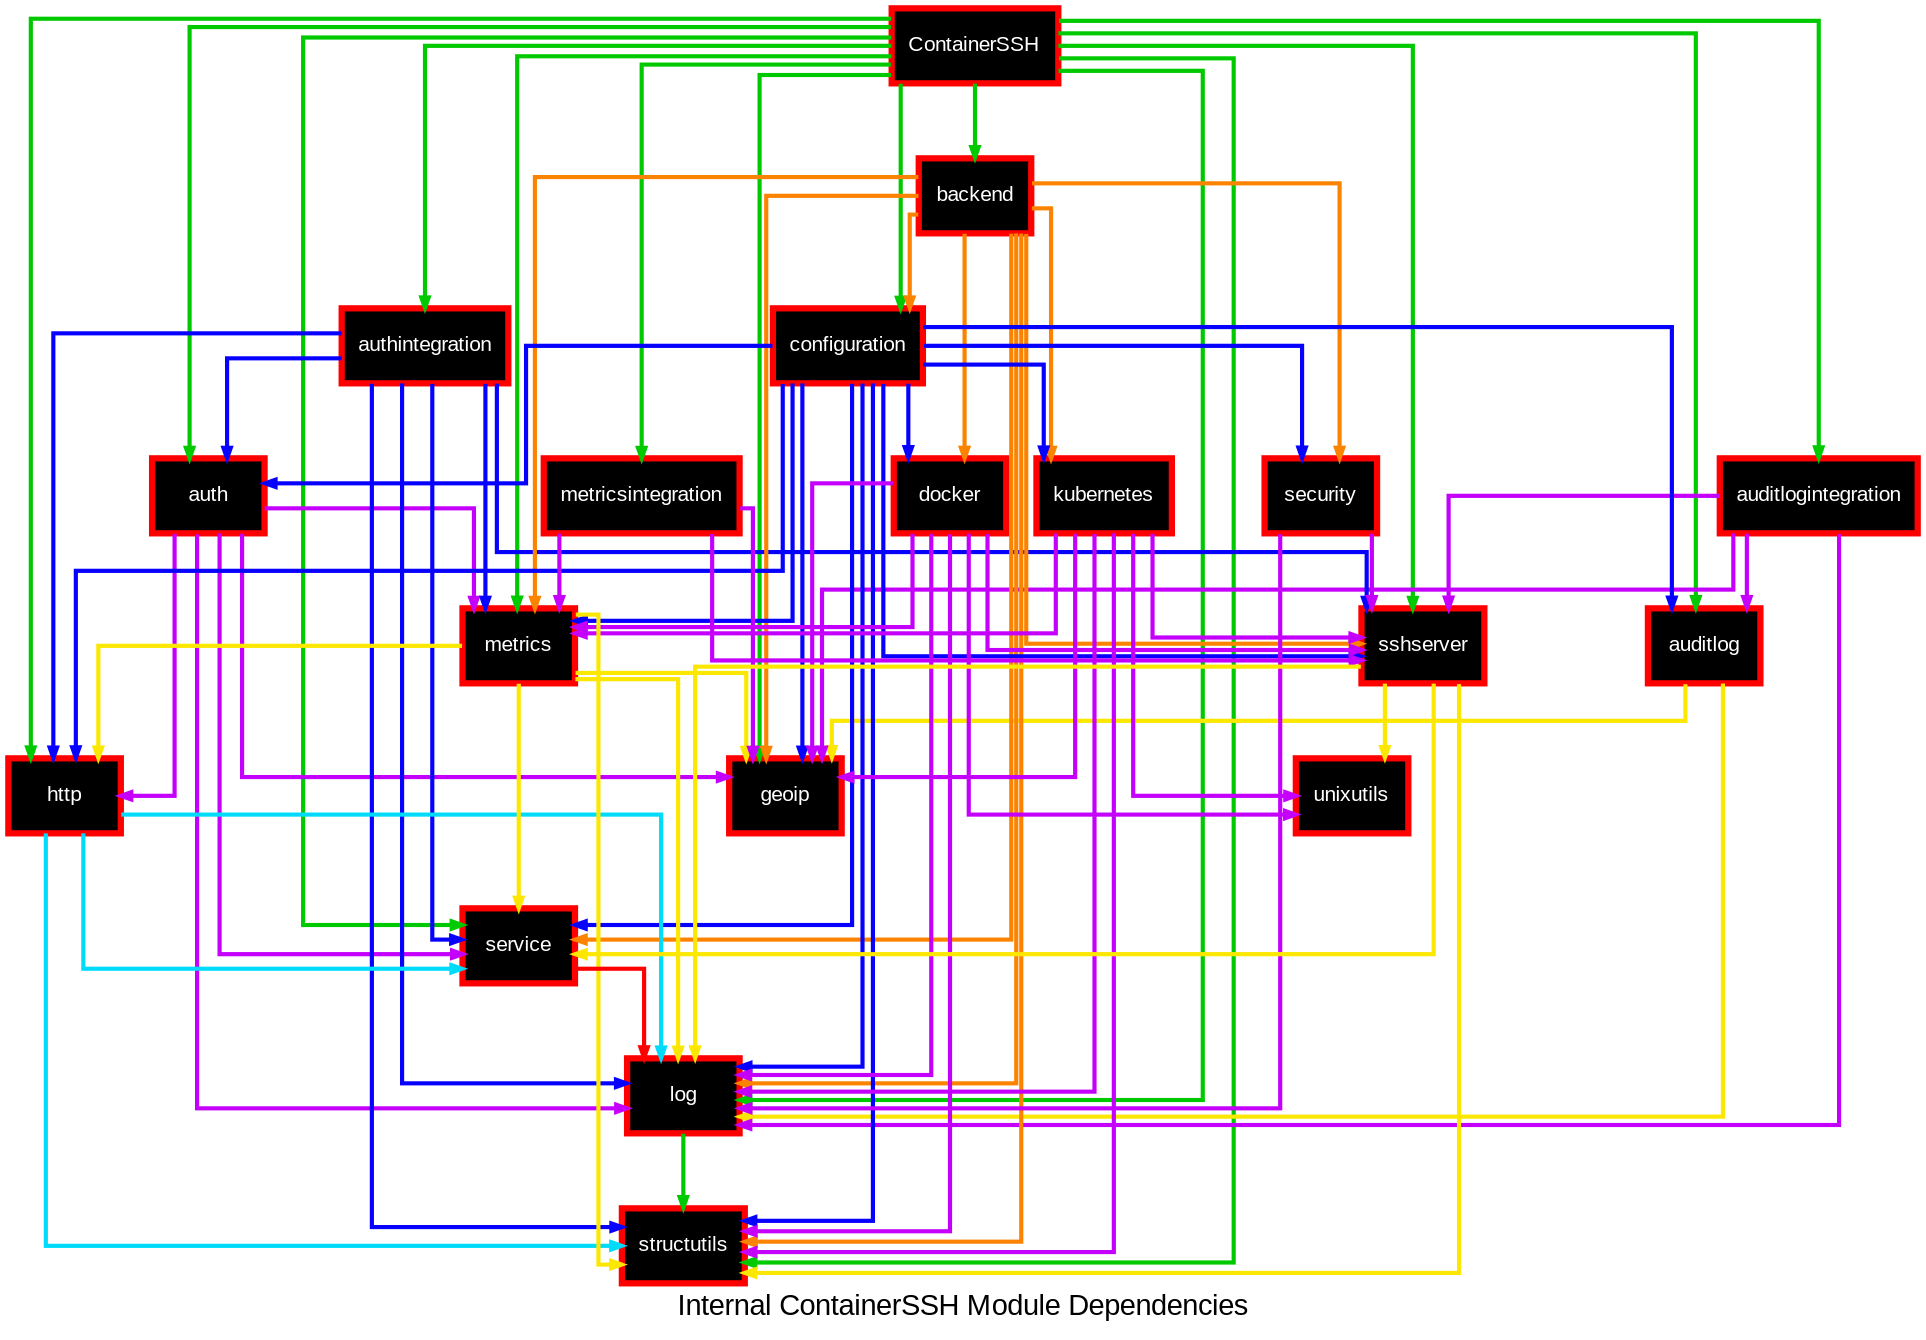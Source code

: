 digraph ContainerSSH {
    concentrate=true;
    graph [label="Internal ContainerSSH Module Dependencies", splines=ortho, nodesep=0.2, fontname="Arial", concentrate=true]
    node [shape=box, style=filled, fillcolor=black, color=red, fontcolor=white, fontsize=10, fontname="Arial", penwidth=3]
    edge [penwidth=2, color="#00C900", arrowsize=0.5, tailclip=true]

    ContainerSSH [url="https://github.com/containerssh/containerssh"]
    auditlog [url="https://github.com/containerssh/auditlog"]
    auditlogintegration [url="https://github.com/containerssh/auditlogintegration"]
    auth [url="https://github.com/containerssh/auth"]
    authintegration [url="https://github.com/containerssh/authintegration"]
    backend [url="https://github.com/containerssh/backend"]
    configuration [url="https://github.com/containerssh/configuration"]
    docker [url="https://github.com/containerssh/docker"]
    http [url="https://github.com/containerssh/http"]
    kubernetes [url="https://github.com/containerssh/kubernetes"]
    log [url="https://github.com/containerssh/log"]
    metrics [url="https://github.com/containerssh/metrics"]
    metricsintegration [url="https://github.com/containerssh/metricsintegration"]
    security [url="https://github.com/containerssh/security"]
    service [url="https://github.com/containerssh/service"]
    sshserver [url="https://github.com/containerssh/sshserver"]

    ContainerSSH -> auditlog [color="#00C900"]
    ContainerSSH -> auditlogintegration [color="#00C900"]
    ContainerSSH -> auth [color="#00C900"]
    ContainerSSH -> authintegration [color="#00C900"]
    ContainerSSH -> backend [color="#00C900"]
    ContainerSSH -> configuration [color="#00C900"]
    ContainerSSH -> geoip [color="#00C900"]
    ContainerSSH -> http [color="#00C900"]
    ContainerSSH -> log [color="#00C900"]
    ContainerSSH -> metrics [color="#00C900"]
    ContainerSSH -> metricsintegration [color="#00C900"]
    ContainerSSH -> service [color="#00C900"]
    ContainerSSH -> sshserver [color="#00C900"]
    ContainerSSH -> structutils [color="#00C900"]

    auditlog -> geoip [color="#fce700"]
    auditlog -> log [color="#fce700"]

    auditlogintegration -> auditlog [color="#c400fc"]
    auditlogintegration -> geoip [color="#c400fc"]
    auditlogintegration -> log [color="#c400fc"]
    auditlogintegration -> sshserver [color="#c400fc"]

    auth -> geoip [color="#c400fc"]
    auth -> http [color="#c400fc"]
    auth -> log [color="#c400fc"]
    auth -> metrics [color="#c400fc"]
    auth -> service [color="#c400fc"]

    authintegration -> auth [color="#0600FF"]
    authintegration -> http [color="#0600FF"]
    authintegration -> log [color="#0600FF"]
    authintegration -> service [color="#0600FF"]
    authintegration -> sshserver [color="#0600FF"]
    authintegration -> structutils [color="#0600FF"]
    authintegration -> metrics [color="#0600FF"]

    backend -> configuration [color="#FC8300"]
    backend -> docker [color="#FC8300"]
    backend -> geoip [color="#FC8300"]
    backend -> kubernetes [color="#FC8300"]
    backend -> log [color="#FC8300"]
    backend -> metrics [color="#FC8300"]
    backend -> security [color="#FC8300"]
    backend -> service [color="#FC8300"]
    backend -> sshserver [color="#FC8300"]
    backend -> structutils [color="#FC8300"]

    configuration -> auditlog [color="#0600FF"]
    configuration -> auth [color="#0600FF"]
    configuration -> docker [color="#0600FF"]
    configuration -> geoip [color="#0600FF"]
    configuration -> http [color="#0600FF"]
    configuration -> kubernetes [color="#0600FF"]
    configuration -> log [color="#0600FF"]
    configuration -> metrics [color="#0600FF"]
    configuration -> security [color="#0600FF"]
    configuration -> service [color="#0600FF"]
    configuration -> sshserver [color="#0600FF"]
    configuration -> structutils [color="#0600FF"]

    docker -> geoip [color="#c400fc"]
    docker -> log [color="#c400fc"]
    docker -> metrics [color="#c400fc"]
    docker -> sshserver [color="#c400fc"]
    docker -> structutils [color="#c400fc"]
    docker -> unixutils [color="#c400fc"]

    http -> log [color="#00dbfc"]
    http -> service [color="#00dbfc"]
    http -> structutils [color="#00dbfc"]

    kubernetes -> geoip [color="#c400fc"]
    kubernetes -> log [color="#c400fc"]
    kubernetes -> metrics [color="#c400fc"]
    kubernetes -> sshserver [color="#c400fc"]
    kubernetes -> structutils [color="#c400fc"]
    kubernetes -> unixutils [color="#c400fc"]

    log -> structutils

    metrics -> geoip [color="#fce700"]
    metrics -> http [color="#fce700"]
    metrics -> log [color="#fce700"]
    metrics -> service [color="#fce700"]
    metrics -> structutils [color="#fce700"]

    metricsintegration -> geoip [color="#c400fc"]
    metricsintegration -> metrics [color="#c400fc"]
    metricsintegration -> sshserver [color="#c400fc"]

    security -> log [color="#c400fc"]
    security -> sshserver [color="#c400fc"]

    service -> log [color="#ff0000"]

    sshserver -> log [color="#fce700"]
    sshserver -> service [color="#fce700"]
    sshserver -> structutils [color="#fce700"]
    sshserver -> unixutils [color="#fce700"]
}